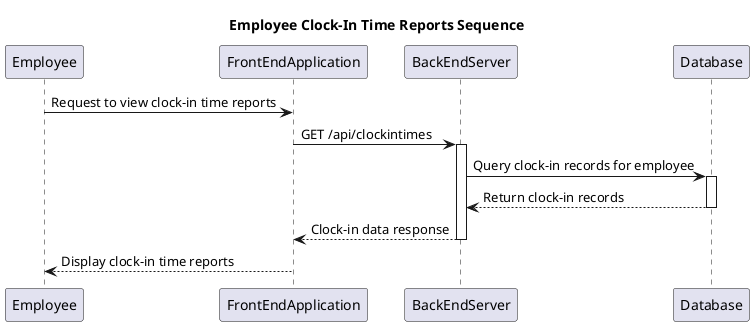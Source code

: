 @startuml
participant Employee as E
participant FrontEndApplication as FE
participant BackEndServer as BE
participant Database as DB

title Employee Clock-In Time Reports Sequence

E -> FE: Request to view clock-in time reports
FE -> BE: GET /api/clockintimes
activate BE
BE -> DB: Query clock-in records for employee
activate DB
DB --> BE: Return clock-in records
deactivate DB
BE --> FE: Clock-in data response
deactivate BE
FE --> E: Display clock-in time reports
@enduml